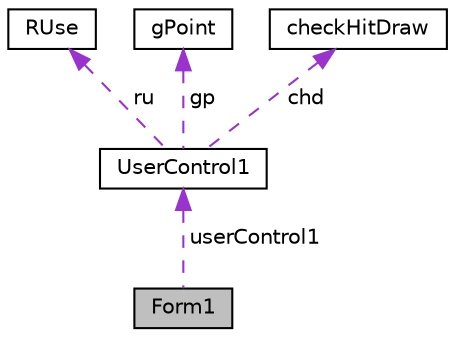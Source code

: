 digraph "Form1"
{
 // LATEX_PDF_SIZE
  edge [fontname="Helvetica",fontsize="10",labelfontname="Helvetica",labelfontsize="10"];
  node [fontname="Helvetica",fontsize="10",shape=record];
  Node1 [label="Form1",height=0.2,width=0.4,color="black", fillcolor="grey75", style="filled", fontcolor="black",tooltip=" "];
  Node2 -> Node1 [dir="back",color="darkorchid3",fontsize="10",style="dashed",label=" userControl1" ,fontname="Helvetica"];
  Node2 [label="UserControl1",height=0.2,width=0.4,color="black", fillcolor="white", style="filled",URL="$classviolet_1_1UserControl1.html",tooltip="UserControl1"];
  Node3 -> Node2 [dir="back",color="darkorchid3",fontsize="10",style="dashed",label=" ru" ,fontname="Helvetica"];
  Node3 [label="RUse",height=0.2,width=0.4,color="black", fillcolor="white", style="filled",URL="$classShapeLib_1_1VShape_1_1RUse.html",tooltip=" "];
  Node4 -> Node2 [dir="back",color="darkorchid3",fontsize="10",style="dashed",label=" gp" ,fontname="Helvetica"];
  Node4 [label="gPoint",height=0.2,width=0.4,color="black", fillcolor="white", style="filled",URL="$classShapeLib_1_1VShape_1_1gPoint.html",tooltip=" "];
  Node5 -> Node2 [dir="back",color="darkorchid3",fontsize="10",style="dashed",label=" chd" ,fontname="Helvetica"];
  Node5 [label="checkHitDraw",height=0.2,width=0.4,color="black", fillcolor="white", style="filled",URL="$classShapeLib_1_1VShape_1_1checkHitDraw.html",tooltip=" "];
}
